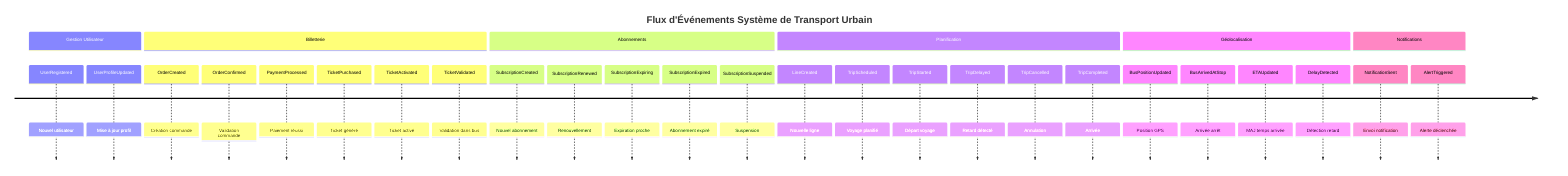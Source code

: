 timeline
    title Flux d'Événements Système de Transport Urbain
    
    section Gestion Utilisateur
        UserRegistered : Nouvel utilisateur
        UserProfileUpdated : Mise à jour profil
        
    section Billetterie
        OrderCreated : Création commande
        OrderConfirmed : Validation commande
        PaymentProcessed : Paiement réussi
        TicketPurchased : Ticket généré
        TicketActivated : Ticket activé
        TicketValidated : Validation dans bus
        
    section Abonnements
        SubscriptionCreated : Nouvel abonnement
        SubscriptionRenewed : Renouvellement
        SubscriptionExpiring : Expiration proche
        SubscriptionExpired : Abonnement expiré
        SubscriptionSuspended : Suspension
        
    section Planification
        LineCreated : Nouvelle ligne
        TripScheduled : Voyage planifié
        TripStarted : Départ voyage
        TripDelayed : Retard détecté
        TripCancelled : Annulation
        TripCompleted : Arrivée
        
    section Géolocalisation
        BusPositionUpdated : Position GPS
        BusArrivedAtStop : Arrivée arrêt
        ETAUpdated : MAJ temps arrivée
        DelayDetected : Détection retard
        
    section Notifications
        NotificationSent : Envoi notification
        AlertTriggered : Alerte déclenchée